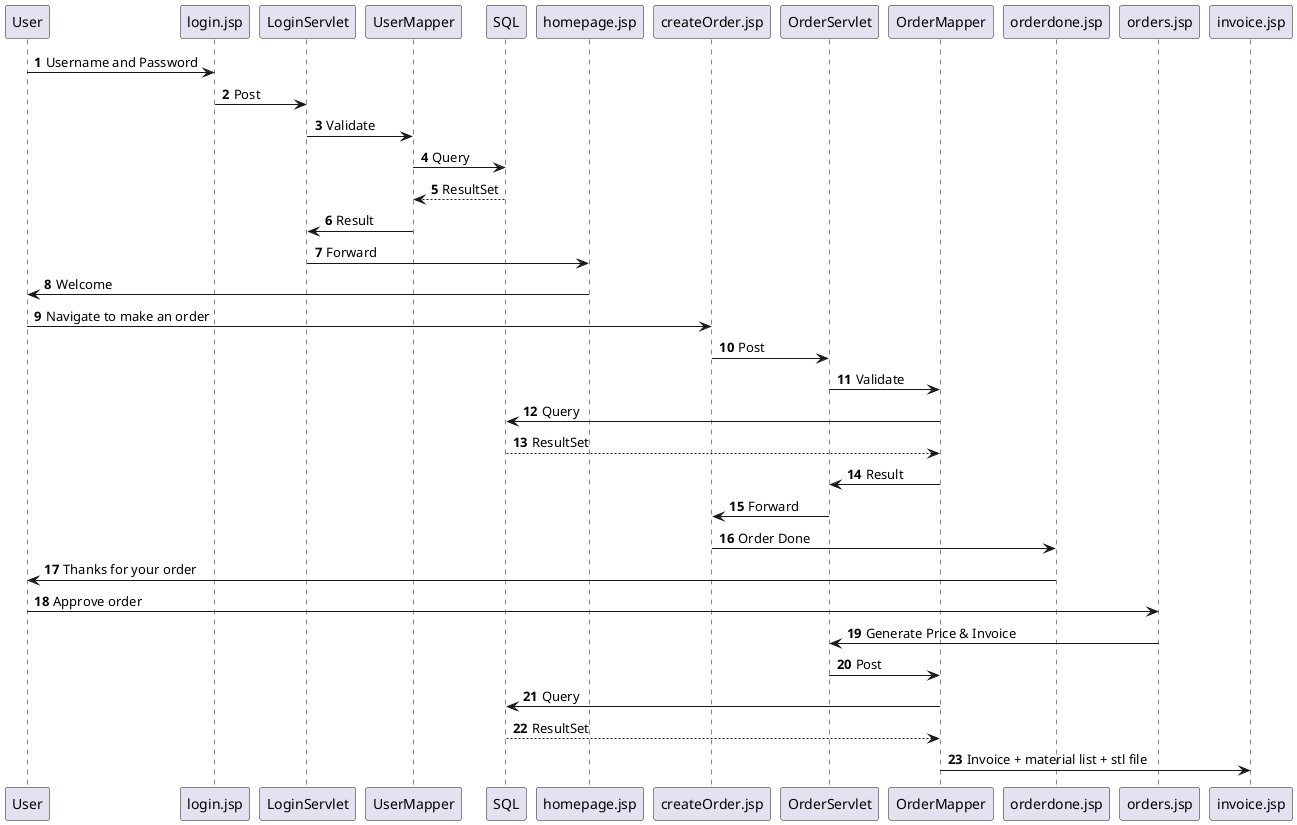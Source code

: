 @startuml
'https://plantuml.com/sequence-diagram

autonumber

User -> login.jsp: Username and Password
login.jsp -> LoginServlet: Post
LoginServlet -> UserMapper: Validate
UserMapper -> SQL: Query
SQL --> UserMapper: ResultSet
UserMapper -> LoginServlet: Result
LoginServlet -> homepage.jsp: Forward
homepage.jsp -> User: Welcome

User -> createOrder.jsp: Navigate to make an order
createOrder.jsp -> OrderServlet: Post
OrderServlet -> OrderMapper: Validate
OrderMapper -> SQL: Query
SQL --> OrderMapper: ResultSet
OrderMapper -> OrderServlet: Result
OrderServlet -> createOrder.jsp: Forward
createOrder.jsp -> orderdone.jsp: Order Done
orderdone.jsp -> User: Thanks for your order

User -> orders.jsp: Approve order
orders.jsp -> OrderServlet: Generate Price & Invoice
OrderServlet -> OrderMapper: Post
OrderMapper -> SQL: Query
SQL --> OrderMapper: ResultSet
OrderMapper -> invoice.jsp: Invoice + material list + stl file


@enduml